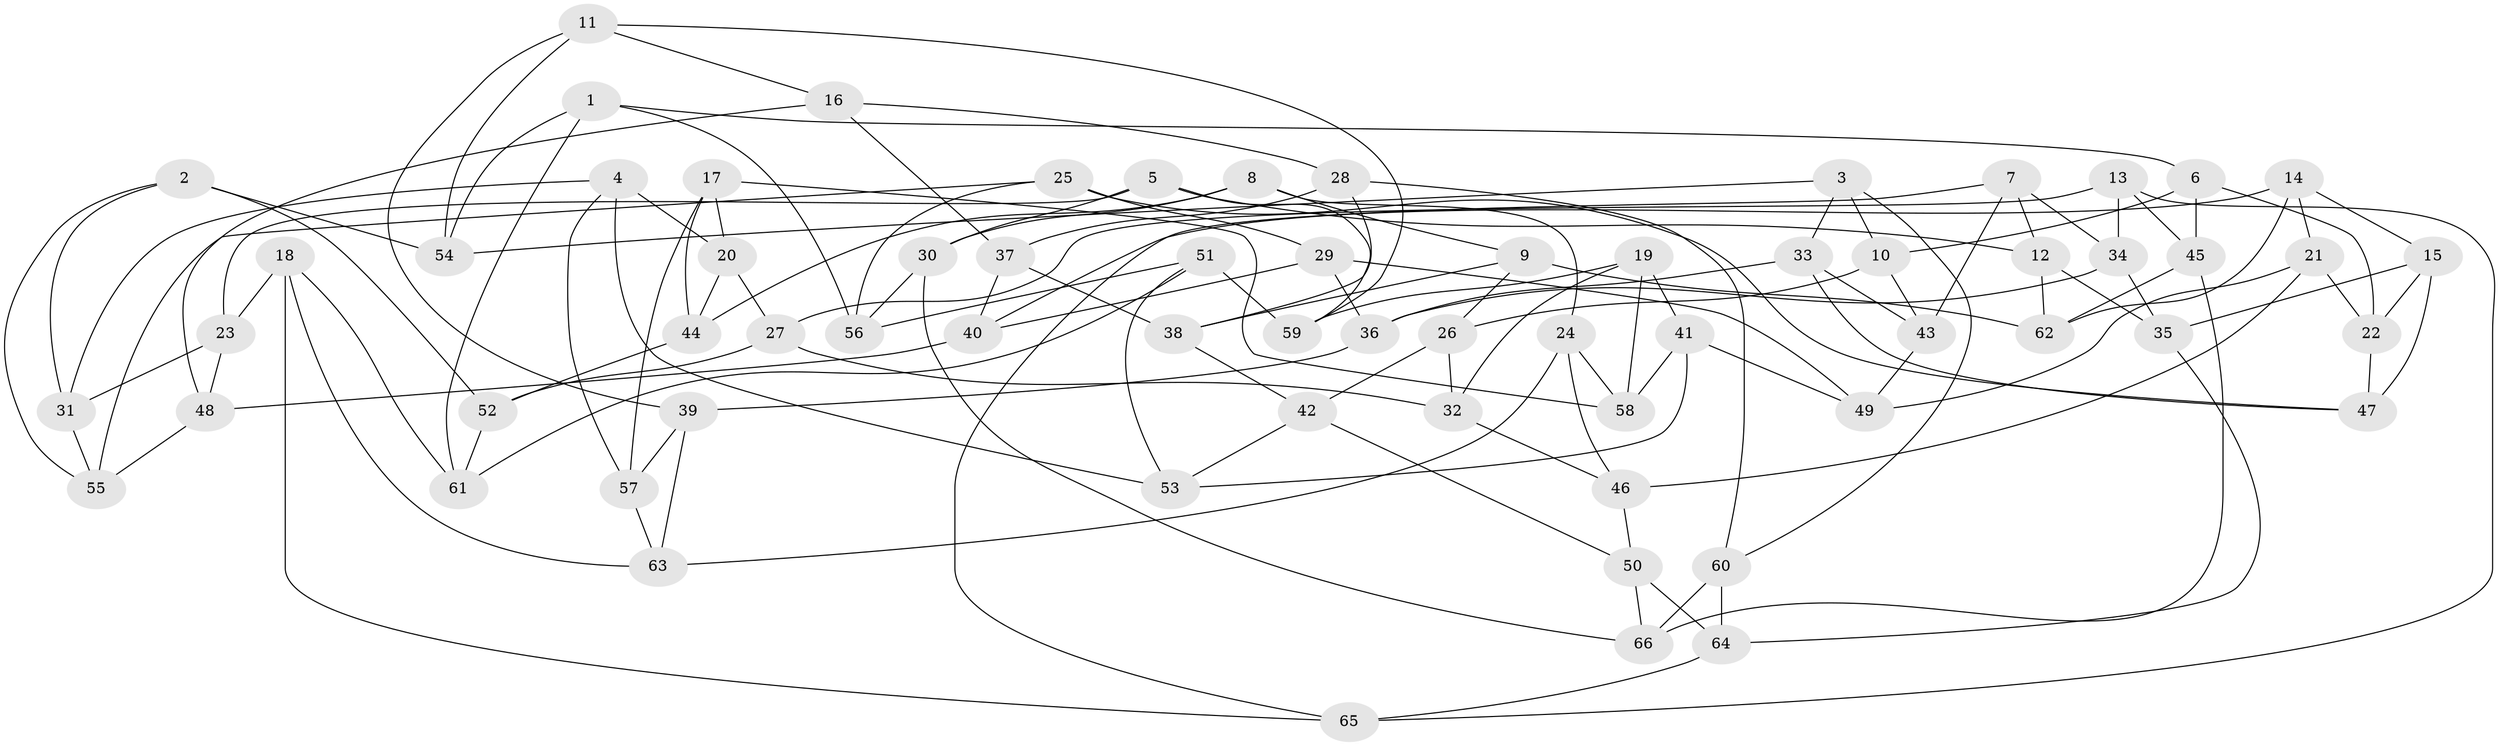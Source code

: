 // coarse degree distribution, {6: 0.375, 5: 0.225, 4: 0.275, 3: 0.125}
// Generated by graph-tools (version 1.1) at 2025/42/03/06/25 10:42:22]
// undirected, 66 vertices, 132 edges
graph export_dot {
graph [start="1"]
  node [color=gray90,style=filled];
  1;
  2;
  3;
  4;
  5;
  6;
  7;
  8;
  9;
  10;
  11;
  12;
  13;
  14;
  15;
  16;
  17;
  18;
  19;
  20;
  21;
  22;
  23;
  24;
  25;
  26;
  27;
  28;
  29;
  30;
  31;
  32;
  33;
  34;
  35;
  36;
  37;
  38;
  39;
  40;
  41;
  42;
  43;
  44;
  45;
  46;
  47;
  48;
  49;
  50;
  51;
  52;
  53;
  54;
  55;
  56;
  57;
  58;
  59;
  60;
  61;
  62;
  63;
  64;
  65;
  66;
  1 -- 61;
  1 -- 54;
  1 -- 56;
  1 -- 6;
  2 -- 54;
  2 -- 52;
  2 -- 55;
  2 -- 31;
  3 -- 33;
  3 -- 10;
  3 -- 60;
  3 -- 54;
  4 -- 53;
  4 -- 31;
  4 -- 57;
  4 -- 20;
  5 -- 12;
  5 -- 59;
  5 -- 23;
  5 -- 30;
  6 -- 22;
  6 -- 45;
  6 -- 10;
  7 -- 12;
  7 -- 43;
  7 -- 34;
  7 -- 65;
  8 -- 9;
  8 -- 30;
  8 -- 44;
  8 -- 24;
  9 -- 26;
  9 -- 38;
  9 -- 62;
  10 -- 26;
  10 -- 43;
  11 -- 39;
  11 -- 16;
  11 -- 59;
  11 -- 54;
  12 -- 35;
  12 -- 62;
  13 -- 65;
  13 -- 45;
  13 -- 34;
  13 -- 27;
  14 -- 15;
  14 -- 21;
  14 -- 40;
  14 -- 62;
  15 -- 35;
  15 -- 47;
  15 -- 22;
  16 -- 37;
  16 -- 28;
  16 -- 48;
  17 -- 58;
  17 -- 57;
  17 -- 44;
  17 -- 20;
  18 -- 63;
  18 -- 65;
  18 -- 61;
  18 -- 23;
  19 -- 41;
  19 -- 59;
  19 -- 32;
  19 -- 58;
  20 -- 44;
  20 -- 27;
  21 -- 22;
  21 -- 46;
  21 -- 49;
  22 -- 47;
  23 -- 31;
  23 -- 48;
  24 -- 63;
  24 -- 58;
  24 -- 46;
  25 -- 47;
  25 -- 55;
  25 -- 56;
  25 -- 29;
  26 -- 42;
  26 -- 32;
  27 -- 32;
  27 -- 52;
  28 -- 37;
  28 -- 38;
  28 -- 60;
  29 -- 49;
  29 -- 40;
  29 -- 36;
  30 -- 56;
  30 -- 66;
  31 -- 55;
  32 -- 46;
  33 -- 47;
  33 -- 43;
  33 -- 36;
  34 -- 35;
  34 -- 36;
  35 -- 64;
  36 -- 39;
  37 -- 40;
  37 -- 38;
  38 -- 42;
  39 -- 57;
  39 -- 63;
  40 -- 48;
  41 -- 53;
  41 -- 58;
  41 -- 49;
  42 -- 50;
  42 -- 53;
  43 -- 49;
  44 -- 52;
  45 -- 62;
  45 -- 66;
  46 -- 50;
  48 -- 55;
  50 -- 64;
  50 -- 66;
  51 -- 59;
  51 -- 53;
  51 -- 61;
  51 -- 56;
  52 -- 61;
  57 -- 63;
  60 -- 64;
  60 -- 66;
  64 -- 65;
}
